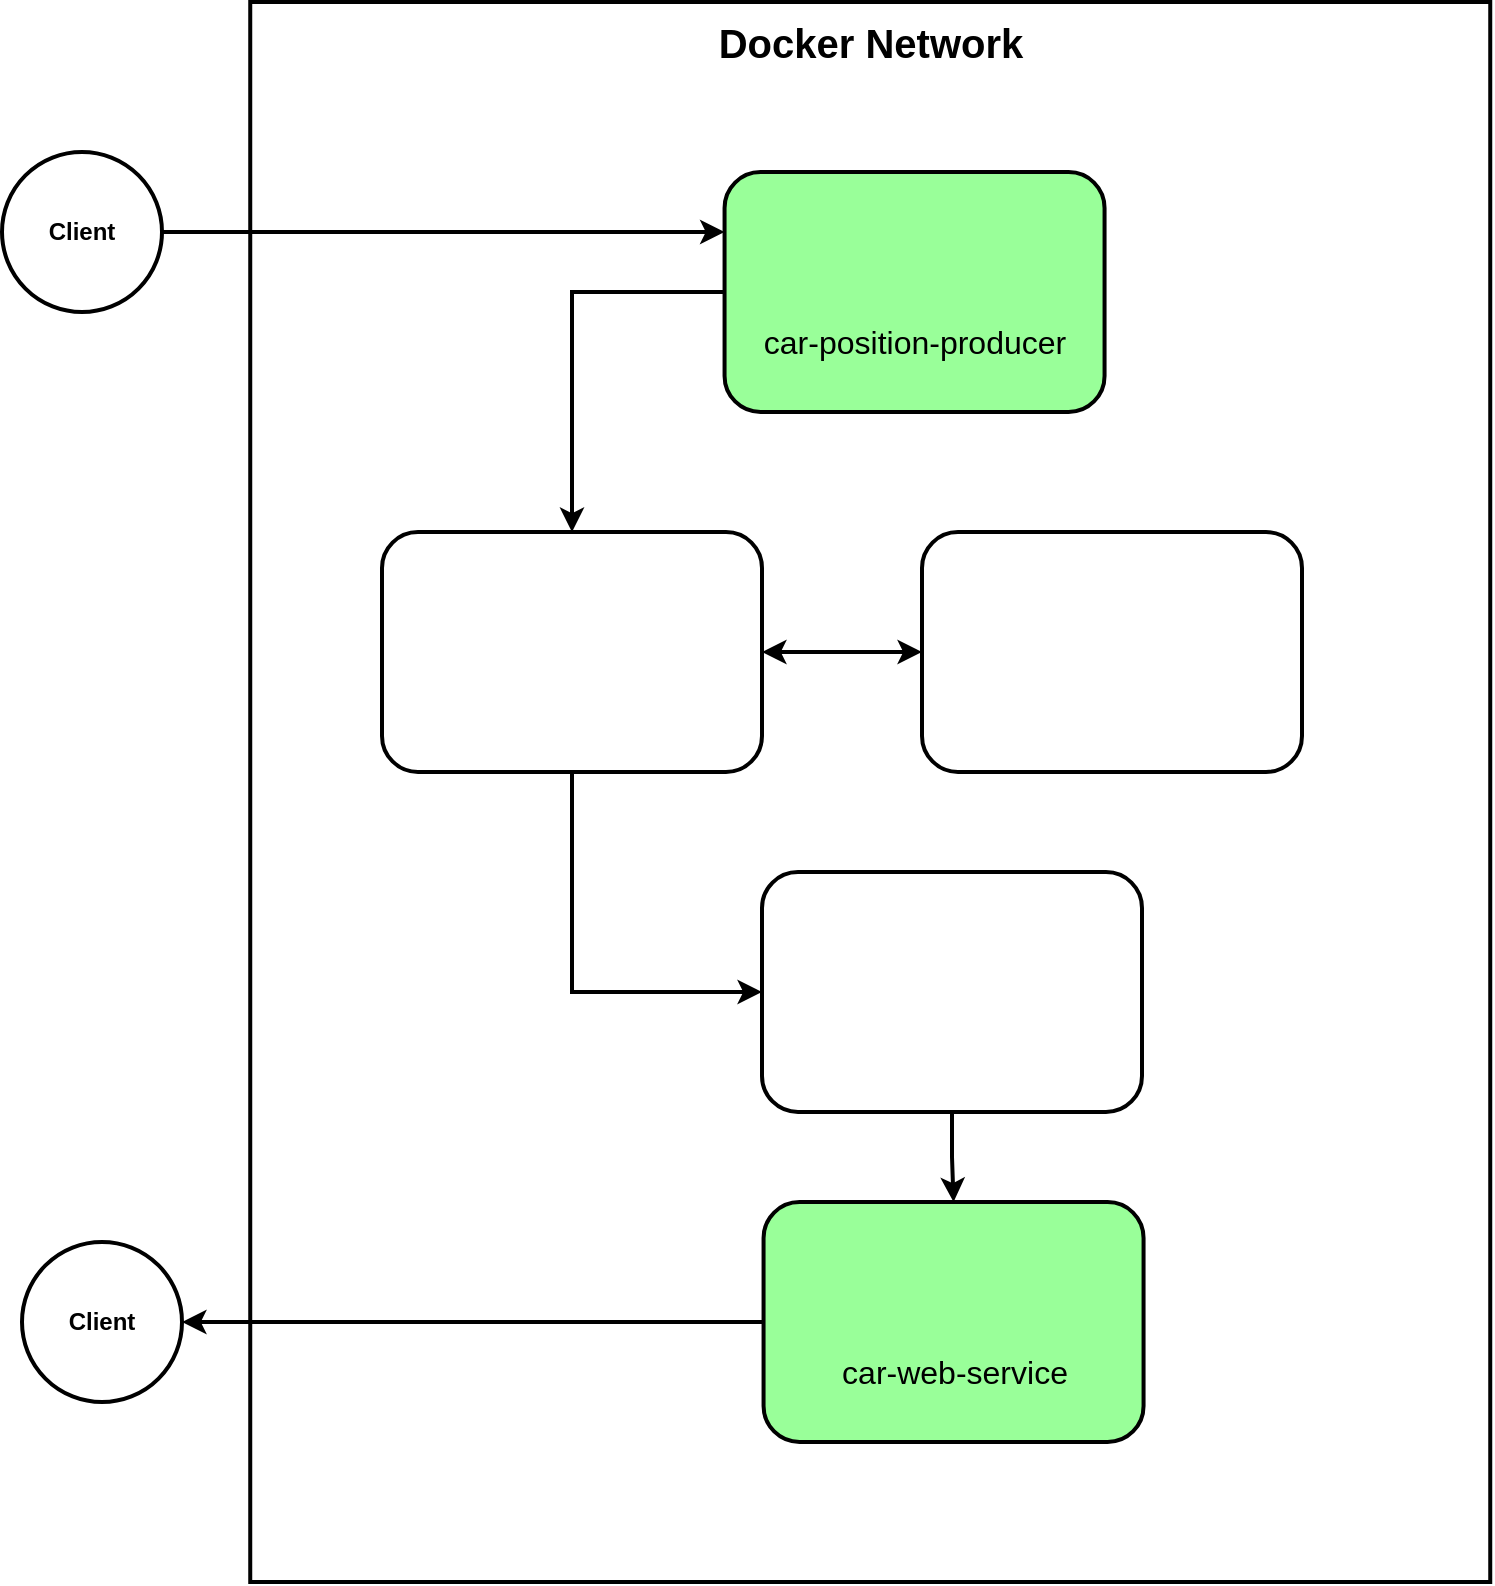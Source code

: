 <mxfile version="20.5.3" type="embed"><diagram id="tLt3qgOCOTDDJ0dN47ie" name="Page-1"><mxGraphModel dx="1006" dy="905" grid="1" gridSize="10" guides="1" tooltips="1" connect="1" arrows="1" fold="1" page="1" pageScale="1" pageWidth="827" pageHeight="1169" math="0" shadow="0"><root><mxCell id="0"/><mxCell id="1" parent="0"/><mxCell id="tuDf67kU34TCIpuFOlyh-1" value="" style="rounded=0;whiteSpace=wrap;html=1;fillColor=none;strokeWidth=2;" parent="1" vertex="1"><mxGeometry x="154.12" y="120" width="620" height="790" as="geometry"/></mxCell><mxCell id="tuDf67kU34TCIpuFOlyh-22" value="" style="rounded=1;whiteSpace=wrap;html=1;strokeWidth=2;" parent="1" vertex="1"><mxGeometry x="490" y="385" width="190" height="120" as="geometry"/></mxCell><mxCell id="tuDf67kU34TCIpuFOlyh-35" style="edgeStyle=orthogonalEdgeStyle;rounded=0;orthogonalLoop=1;jettySize=auto;html=1;exitX=0;exitY=0.5;exitDx=0;exitDy=0;entryX=1;entryY=0.5;entryDx=0;entryDy=0;strokeWidth=2;" parent="1" source="tuDf67kU34TCIpuFOlyh-10" target="tuDf67kU34TCIpuFOlyh-34" edge="1"><mxGeometry relative="1" as="geometry"/></mxCell><mxCell id="tuDf67kU34TCIpuFOlyh-10" value="" style="rounded=1;whiteSpace=wrap;html=1;fillColor=#99FF99;strokeWidth=2;" parent="1" vertex="1"><mxGeometry x="410.78" y="720" width="190" height="120" as="geometry"/></mxCell><mxCell id="tuDf67kU34TCIpuFOlyh-13" value="" style="shape=image;verticalLabelPosition=bottom;labelBackgroundColor=default;verticalAlign=top;aspect=fixed;imageAspect=0;image=https://bgasparotto.com/wp-content/uploads/2017/12/spring-boot-logo.png;" parent="1" vertex="1"><mxGeometry x="430.79" y="750" width="66.66" height="35" as="geometry"/></mxCell><mxCell id="tuDf67kU34TCIpuFOlyh-14" value="" style="shape=image;verticalLabelPosition=bottom;labelBackgroundColor=default;verticalAlign=top;aspect=fixed;imageAspect=0;image=https://www.tanaakk.com/wp-content/uploads/2021/11/Moby-logo.png;" parent="1" vertex="1"><mxGeometry x="530.79" y="740" width="55.78" height="40" as="geometry"/></mxCell><mxCell id="tuDf67kU34TCIpuFOlyh-28" style="edgeStyle=orthogonalEdgeStyle;rounded=0;orthogonalLoop=1;jettySize=auto;html=1;exitX=0;exitY=0.5;exitDx=0;exitDy=0;entryX=0.5;entryY=0;entryDx=0;entryDy=0;strokeWidth=2;" parent="1" source="tuDf67kU34TCIpuFOlyh-15" target="tuDf67kU34TCIpuFOlyh-21" edge="1"><mxGeometry relative="1" as="geometry"/></mxCell><mxCell id="tuDf67kU34TCIpuFOlyh-15" value="" style="rounded=1;whiteSpace=wrap;html=1;fillColor=#99FF99;strokeWidth=2;" parent="1" vertex="1"><mxGeometry x="391.28" y="205" width="190" height="120" as="geometry"/></mxCell><mxCell id="tuDf67kU34TCIpuFOlyh-16" value="" style="shape=image;verticalLabelPosition=bottom;labelBackgroundColor=default;verticalAlign=top;aspect=fixed;imageAspect=0;image=https://bgasparotto.com/wp-content/uploads/2017/12/spring-boot-logo.png;" parent="1" vertex="1"><mxGeometry x="416.29" y="230" width="66.66" height="35" as="geometry"/></mxCell><mxCell id="tuDf67kU34TCIpuFOlyh-17" value="" style="shape=image;verticalLabelPosition=bottom;labelBackgroundColor=default;verticalAlign=top;aspect=fixed;imageAspect=0;image=https://www.tanaakk.com/wp-content/uploads/2021/11/Moby-logo.png;" parent="1" vertex="1"><mxGeometry x="511.29" y="225" width="55.78" height="40" as="geometry"/></mxCell><mxCell id="tuDf67kU34TCIpuFOlyh-18" value="&lt;font style=&quot;font-size: 16px;&quot;&gt;car-web-service&lt;/font&gt;" style="text;html=1;align=center;verticalAlign=middle;resizable=0;points=[];autosize=1;strokeColor=none;fillColor=none;" parent="1" vertex="1"><mxGeometry x="435.79" y="790" width="140" height="30" as="geometry"/></mxCell><mxCell id="tuDf67kU34TCIpuFOlyh-19" value="&lt;font style=&quot;font-size: 16px;&quot;&gt;car-position-producer&lt;/font&gt;" style="text;html=1;align=center;verticalAlign=middle;resizable=0;points=[];autosize=1;strokeColor=none;fillColor=none;" parent="1" vertex="1"><mxGeometry x="401.29" y="275" width="170" height="30" as="geometry"/></mxCell><mxCell id="tuDf67kU34TCIpuFOlyh-20" value="&lt;b&gt;&lt;font style=&quot;font-size: 20px;&quot;&gt;Docker Network&lt;/font&gt;&lt;/b&gt;" style="text;html=1;align=center;verticalAlign=middle;resizable=0;points=[];autosize=1;strokeColor=none;fillColor=none;" parent="1" vertex="1"><mxGeometry x="374.12" y="120" width="180" height="40" as="geometry"/></mxCell><mxCell id="tuDf67kU34TCIpuFOlyh-29" style="edgeStyle=orthogonalEdgeStyle;rounded=0;orthogonalLoop=1;jettySize=auto;html=1;exitX=0.5;exitY=1;exitDx=0;exitDy=0;entryX=0;entryY=0.5;entryDx=0;entryDy=0;strokeWidth=2;" parent="1" source="tuDf67kU34TCIpuFOlyh-21" target="tuDf67kU34TCIpuFOlyh-26" edge="1"><mxGeometry relative="1" as="geometry"/></mxCell><mxCell id="tuDf67kU34TCIpuFOlyh-31" style="edgeStyle=orthogonalEdgeStyle;rounded=0;orthogonalLoop=1;jettySize=auto;html=1;exitX=1;exitY=0.5;exitDx=0;exitDy=0;entryX=0;entryY=0.5;entryDx=0;entryDy=0;startArrow=classic;startFill=1;strokeWidth=2;" parent="1" source="tuDf67kU34TCIpuFOlyh-21" target="tuDf67kU34TCIpuFOlyh-22" edge="1"><mxGeometry relative="1" as="geometry"/></mxCell><mxCell id="tuDf67kU34TCIpuFOlyh-21" value="" style="rounded=1;whiteSpace=wrap;html=1;strokeWidth=2;" parent="1" vertex="1"><mxGeometry x="220" y="385" width="190" height="120" as="geometry"/></mxCell><mxCell id="tuDf67kU34TCIpuFOlyh-4" value="" style="shape=image;verticalLabelPosition=bottom;labelBackgroundColor=default;verticalAlign=top;aspect=fixed;imageAspect=0;image=https://upload.wikimedia.org/wikipedia/commons/thumb/5/53/Apache_kafka_wordtype.svg/1280px-Apache_kafka_wordtype.svg.png;" parent="1" vertex="1"><mxGeometry x="231.28" y="415" width="160" height="80" as="geometry"/></mxCell><mxCell id="tuDf67kU34TCIpuFOlyh-5" value="" style="shape=image;verticalLabelPosition=bottom;labelBackgroundColor=default;verticalAlign=top;aspect=fixed;imageAspect=0;image=https://upload.wikimedia.org/wikipedia/commons/7/77/Apache_ZooKeeper_logo.svg;" parent="1" vertex="1"><mxGeometry x="501.27" y="404.45" width="167.46" height="90.55" as="geometry"/></mxCell><mxCell id="tuDf67kU34TCIpuFOlyh-23" value="" style="shape=image;verticalLabelPosition=bottom;labelBackgroundColor=default;verticalAlign=top;aspect=fixed;imageAspect=0;image=https://www.tanaakk.com/wp-content/uploads/2021/11/Moby-logo.png;" parent="1" vertex="1"><mxGeometry x="339.22" y="395" width="55.78" height="40" as="geometry"/></mxCell><mxCell id="tuDf67kU34TCIpuFOlyh-24" value="" style="shape=image;verticalLabelPosition=bottom;labelBackgroundColor=default;verticalAlign=top;aspect=fixed;imageAspect=0;image=https://www.tanaakk.com/wp-content/uploads/2021/11/Moby-logo.png;" parent="1" vertex="1"><mxGeometry x="609.22" y="395" width="55.78" height="40" as="geometry"/></mxCell><mxCell id="tuDf67kU34TCIpuFOlyh-30" style="edgeStyle=orthogonalEdgeStyle;rounded=0;orthogonalLoop=1;jettySize=auto;html=1;exitX=0.5;exitY=1;exitDx=0;exitDy=0;entryX=0.5;entryY=0;entryDx=0;entryDy=0;strokeWidth=2;" parent="1" source="tuDf67kU34TCIpuFOlyh-26" target="tuDf67kU34TCIpuFOlyh-10" edge="1"><mxGeometry relative="1" as="geometry"/></mxCell><mxCell id="tuDf67kU34TCIpuFOlyh-26" value="" style="rounded=1;whiteSpace=wrap;html=1;strokeWidth=2;" parent="1" vertex="1"><mxGeometry x="410" y="555" width="190" height="120" as="geometry"/></mxCell><mxCell id="tuDf67kU34TCIpuFOlyh-25" value="" style="shape=image;verticalLabelPosition=bottom;labelBackgroundColor=default;verticalAlign=top;aspect=fixed;imageAspect=0;image=https://cdn.worldvectorlogo.com/logos/mongodb-icon-2.svg;" parent="1" vertex="1"><mxGeometry x="430.01" y="560" width="110" height="110" as="geometry"/></mxCell><mxCell id="tuDf67kU34TCIpuFOlyh-27" value="" style="shape=image;verticalLabelPosition=bottom;labelBackgroundColor=default;verticalAlign=top;aspect=fixed;imageAspect=0;image=https://www.tanaakk.com/wp-content/uploads/2021/11/Moby-logo.png;" parent="1" vertex="1"><mxGeometry x="530.01" y="575" width="55.78" height="40" as="geometry"/></mxCell><mxCell id="tuDf67kU34TCIpuFOlyh-33" style="edgeStyle=orthogonalEdgeStyle;rounded=0;orthogonalLoop=1;jettySize=auto;html=1;exitX=1;exitY=0.5;exitDx=0;exitDy=0;entryX=0;entryY=0.25;entryDx=0;entryDy=0;strokeWidth=2;" parent="1" source="tuDf67kU34TCIpuFOlyh-32" target="tuDf67kU34TCIpuFOlyh-15" edge="1"><mxGeometry relative="1" as="geometry"/></mxCell><mxCell id="tuDf67kU34TCIpuFOlyh-32" value="&lt;b&gt;Client&lt;/b&gt;" style="ellipse;whiteSpace=wrap;html=1;aspect=fixed;strokeWidth=2;" parent="1" vertex="1"><mxGeometry x="30" y="195" width="80" height="80" as="geometry"/></mxCell><mxCell id="tuDf67kU34TCIpuFOlyh-34" value="&lt;b&gt;Client&lt;/b&gt;" style="ellipse;whiteSpace=wrap;html=1;aspect=fixed;strokeWidth=2;" parent="1" vertex="1"><mxGeometry x="40" y="740" width="80" height="80" as="geometry"/></mxCell></root></mxGraphModel></diagram></mxfile>